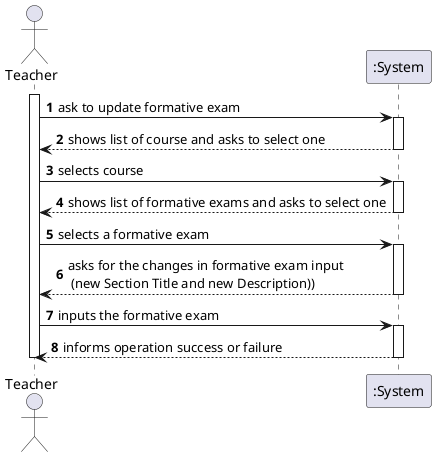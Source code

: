 @startuml
autonumber

actor "Teacher" as Manager

activate Manager

Manager -> ":System" : ask to update formative exam
activate ":System"
":System" --> Manager : shows list of course and asks to select one

deactivate ":System"
Manager -> ":System" : selects course

activate ":System"
":System" --> Manager : shows list of formative exams and asks to select one
deactivate ":System"

Manager -> ":System" : selects a formative exam
activate ":System"

":System" -->Manager : asks for the changes in formative exam input \n (new Section Title and new Description))
deactivate ":System"

Manager -> ":System" : inputs the formative exam
activate ":System"

":System" --> Manager : informs operation success or failure
deactivate ":System"
deactivate Manager

@enduml